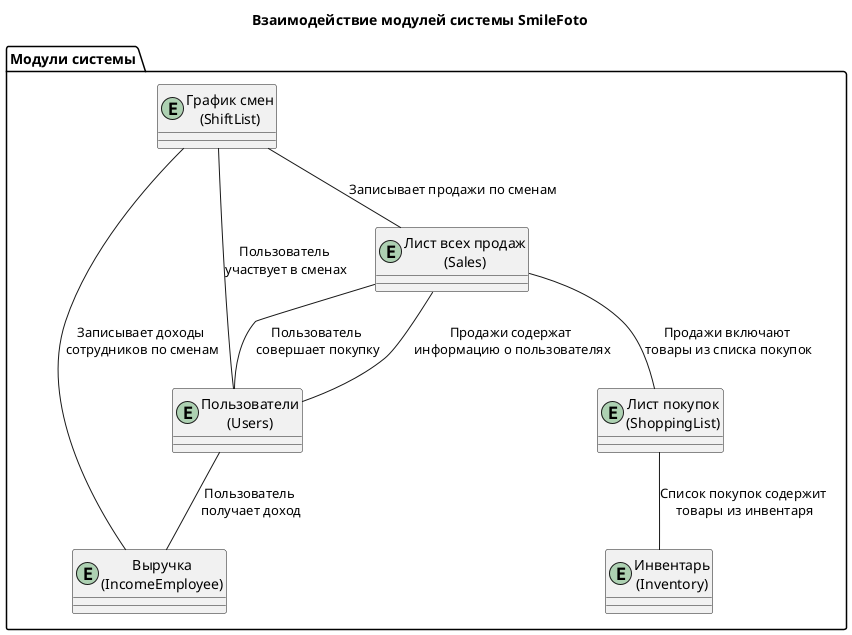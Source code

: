 @startuml
title "Взаимодействие модулей системы SmileFoto"

package "Модули системы" {
    entity "График смен\n(ShiftList)" as ShiftList {
    }

    entity "Инвентарь\n(Inventory)" as Inventory {
    }

    entity "Пользователи\n(Users)" as Users {
    }

    entity "Лист всех продаж\n(Sales)" as Sales {
    }

    entity "Лист покупок\n(ShoppingList)" as ShoppingList {
    }

    entity "Выручка\n(IncomeEmployee)" as IncomeEmployee {
    }
}

ShiftList -- IncomeEmployee : "Записывает доходы \nсотрудников по сменам"
ShiftList -- Sales : "Записывает продажи по сменам"
Users -- Sales : "Пользователь \nсовершает покупку"
Users -- IncomeEmployee : "Пользователь \nполучает доход"
Users -- ShiftList : "Пользователь \nучаствует в сменах"
Sales -- ShoppingList : "Продажи включают \nтовары из списка покупок"
ShoppingList -- Inventory : "Список покупок содержит \nтовары из инвентаря"
Sales -- Users : "Продажи содержат \nинформацию о пользователях"

@enduml
